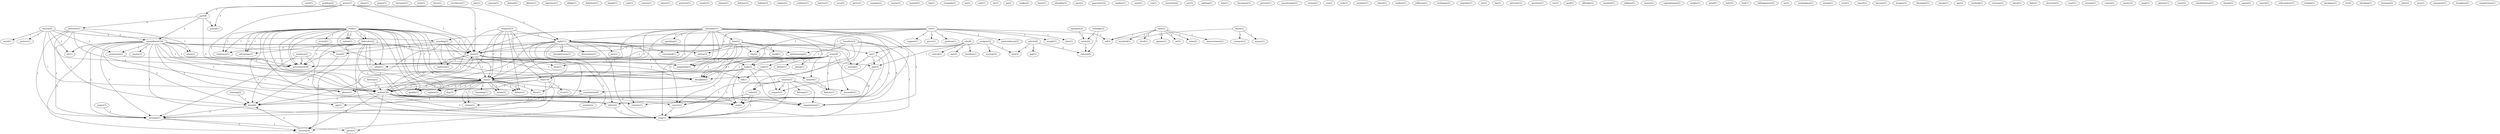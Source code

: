 digraph G {
  carry [ label="carry(1)" ];
  problem [ label="problem(2)" ];
  states [ label="states(1)" ];
  form [ label="form(1)" ];
  right [ label="right(11)" ];
  part [ label="part(8)" ];
  guard [ label="guard(1)" ];
  militia [ label="militia(28)" ];
  form [ label="form(3)" ];
  show [ label="show(1)" ];
  power [ label="power(1)" ];
  intrepret [ label="intrepret(1)" ];
  style [ label="style(1)" ];
  force [ label="force(1)" ];
  overthrow [ label="overthrow(1)" ];
  phy [ label="phy(1)" ];
  person [ label="person(1)" ];
  defend [ label="defend(1)" ];
  liberty [ label="liberty(1)" ];
  lawrence [ label="lawrence(1)" ];
  oblige [ label="oblige(1)" ];
  definition [ label="definition(1)" ];
  case [ label="case(2)" ];
  included [ label="included(1)" ];
  art [ label="art(1)" ];
  term [ label="term(2)" ];
  ammentment [ label="ammentment(1)" ];
  cited [ label="cited(1)" ];
  opinion [ label="opinion(1)" ];
  nd [ label="nd(3)" ];
  length [ label="length(1)" ];
  yale [ label="yale(1)" ];
  convey [ label="convey(1)" ];
  clause [ label="clause(1)" ];
  protects [ label="protects(1)" ];
  congress [ label="congress(3)" ];
  bear [ label="bear(10)" ];
  use [ label="use(3)" ];
  floor [ label="floor(1)" ];
  use [ label="use(2)" ];
  debate [ label="debate(1)" ];
  keep [ label="keep(6)" ];
  country [ label="country(2)" ];
  assemble [ label="assemble(1)" ];
  order [ label="order(2)" ];
  respect [ label="respect(1)" ];
  belongs [ label="belongs(1)" ];
  course [ label="course(2)" ];
  organization [ label="organization(1)" ];
  year [ label="year(3)" ];
  see [ label="see(1)" ];
  render [ label="render(1)" ];
  cite [ label="cite(1)" ];
  ammendment [ label="ammendment(2)" ];
  concluded [ label="concluded(1)" ];
  title [ label="title(2)" ];
  sought [ label="sought(1)" ];
  date [ label="date(1)" ];
  embarassing [ label="embarassing(2)" ];
  support [ label="support(1)" ];
  prove [ label="prove(1)" ];
  position [ label="position(1)" ];
  army [ label="army(9)" ];
  male [ label="male(2)" ];
  armied [ label="armied(1)" ];
  history [ label="history(1)" ];
  defeat [ label="defeat(1)" ];
  group [ label="group(1)" ];
  body [ label="body(2)" ];
  magnitude [ label="magnitude(1)" ];
  bane [ label="bane(1)" ];
  discipline [ label="discipline(1)" ];
  choose [ label="choose(1)" ];
  defense [ label="defense(1)" ];
  follows [ label="follows(3)" ];
  subject [ label="subject(1)" ];
  article [ label="article(4)" ];
  gap [ label="gap(2)" ];
  mtu [ label="mtu(3)" ];
  caltech [ label="caltech(4)" ];
  confuses [ label="confuses(1)" ];
  barrier [ label="barrier(1)" ];
  usca [ label="usca(2)" ];
  ambition [ label="ambition(1)" ];
  admit [ label="admit(1)" ];
  gerry [ label="gerry(1)" ];
  examine [ label="examine(1)" ];
  moron [ label="moron(1)" ];
  fall [ label="fall(1)" ];
  read [ label="read(2)" ];
  recital [ label="recital(1)" ];
  nation [ label="nation(1)" ];
  explain [ label="explain(1)" ];
  qualify [ label="qualify(1)" ];
  phrase [ label="phrase(1)" ];
  federalist [ label="federalist(2)" ];
  existence [ label="existence(1)" ];
  advantage [ label="advantage(1)" ];
  government [ label="government(8)" ];
  interpretation [ label="interpretation(1)" ];
  dismember [ label="dismember(1)" ];
  state [ label="state(6)" ];
  consists [ label="consists(1)" ];
  join [ label="join(1)" ];
  security [ label="security(4)" ];
  refers [ label="refers(2)" ];
  wanted [ label="wanted(1)" ];
  law [ label="law(1)" ];
  verguido [ label="verguido(1)" ];
  mr [ label="mr(1)" ];
  unit [ label="unit(1)" ];
  bu [ label="bu(1)" ];
  alexander [ label="alexander(1)" ];
  time [ label="time(2)" ];
  speaking [ label="speaking(1)" ];
  standing [ label="standing(3)" ];
  go [ label="go(1)" ];
  makes [ label="makes(2)" ];
  basis [ label="basis(1)" ];
  rboudrie [ label="rboudrie(1)" ];
  give [ label="give(1)" ];
  guarantee [ label="guarantee(2)" ];
  implies [ label="implies(1)" ];
  raise [ label="raise(1)" ];
  rep [ label="rep(1)" ];
  edu [ label="edu(8)" ];
  control [ label="control(1)" ];
  re [ label="re(1)" ];
  wpi [ label="wpi(2)" ];
  boudrie [ label="boudrie(1)" ];
  gun [ label="gun(3)" ];
  assertion [ label="assertion(2)" ];
  day [ label="day(3)" ];
  mention [ label="mention(2)" ];
  trust [ label="trust(1)" ];
  mention [ label="mention(1)" ];
  sentence [ label="sentence(5)" ];
  amendment [ label="amendment(16)" ];
  arc [ label="arc(2)" ];
  nothing [ label="nothing(1)" ];
  founding [ label="founding(1)" ];
  constitution [ label="constitution(6)" ];
  citizen [ label="citizen(1)" ];
  intent [ label="intent(2)" ];
  dept [ label="dept(1)" ];
  document [ label="document(1)" ];
  prevent [ label="prevent(1)" ];
  anachronism [ label="anachronism(1)" ];
  review [ label="review(1)" ];
  cco [ label="cco(2)" ];
  age [ label="age(1)" ];
  code [ label="code(1)" ];
  reason [ label="reason(4)" ];
  protect [ label="protect(1)" ];
  bit [ label="bit(1)" ];
  need [ label="need(1)" ];
  protection [ label="protection(2)" ];
  member [ label="member(1)" ];
  robert [ label="robert(1)" ];
  welfare [ label="welfare(1)" ];
  jefferson [ label="jefferson(1)" ];
  read [ label="read(1)" ];
  technique [ label="technique(1)" ];
  urguidez [ label="urguidez(1)" ];
  set [ label="set(1)" ];
  bar [ label="bar(1)" ];
  advocate [ label="advocate(1)" ];
  question [ label="question(1)" ];
  scripter [ label="scripter(2)" ];
  cescript [ label="cescript(2)" ];
  writes [ label="writes(3)" ];
  think [ label="think(1)" ];
  amend [ label="amend(1)" ];
  ray [ label="ray(2)" ];
  prof [ label="prof(2)" ];
  elbridge [ label="elbridge(1)" ];
  stanford [ label="stanford(1)" ];
  address [ label="address(1)" ];
  insure [ label="insure(1)" ];
  capitalization [ label="capitalization(2)" ];
  weight [ label="weight(1)" ];
  destroy [ label="destroy(2)" ];
  version [ label="version(2)" ];
  proof [ label="proof(1)" ];
  refer [ label="refer(1)" ];
  feel [ label="feel(1)" ];
  infringement [ label="infringement(2)" ];
  sir [ label="sir(1)" ];
  washington [ label="washington(1)" ];
  allow [ label="allow(1)" ];
  europe [ label="europe(1)" ];
  tech [ label="tech(1)" ];
  report [ label="report(1)" ];
  become [ label="become(1)" ];
  weapon [ label="weapon(1)" ];
  seems [ label="seems(1)" ];
  know [ label="know(1)" ];
  means [ label="means(1)" ];
  category [ label="category(1)" ];
  rhenquist [ label="rhenquist(1)" ];
  training [ label="training(2)" ];
  invade [ label="invade(1)" ];
  apr [ label="apr(1)" ];
  jrutledg [ label="jrutledg(1)" ];
  exercise [ label="exercise(1)" ];
  check [ label="check(1)" ];
  gives [ label="gives(1)" ];
  didn [ label="didn(1)" ];
  structure [ label="structure(1)" ];
  court [ label="court(1)" ];
  session [ label="session(1)" ];
  centre [ label="centre(1)" ];
  justice [ label="justice(1)" ];
  grow [ label="grow(1)" ];
  physics [ label="physics(1)" ];
  hamilton [ label="hamilton(3)" ];
  issue [ label="issue(1)" ];
  establishment [ label="establishment(1)" ];
  lincoln [ label="lincoln(1)" ];
  aaron [ label="aaron(2)" ];
  march [ label="march(1)" ];
  rutledge [ label="rutledge(2)" ];
  wrote [ label="wrote(2)" ];
  tpinnpcn [ label="tpinnpcn(2)" ];
  subcomittee [ label="subcomittee(1)" ];
  include [ label="include(1)" ];
  michigan [ label="michigan(1)" ];
  try [ label="try(2)" ];
  madison [ label="madison(1)" ];
  abraham [ label="abraham(1)" ];
  levinson [ label="levinson(2)" ];
  john [ label="john(2)" ];
  june [ label="june(1)" ];
  paper [ label="paper(7)" ];
  argument [ label="argument(1)" ];
  houghton [ label="houghton(1)" ];
  consititution [ label="consititution(1)" ];
  states -> form [ label="1" ];
  states -> right [ label="1" ];
  states -> part [ label="1" ];
  states -> guard [ label="1" ];
  states -> militia [ label="1" ];
  states -> form [ label="1" ];
  case -> included [ label="1" ];
  case -> art [ label="1" ];
  case -> term [ label="1" ];
  case -> ammentment [ label="1" ];
  case -> cited [ label="1" ];
  case -> opinion [ label="1" ];
  case -> nd [ label="1" ];
  congress -> right [ label="1" ];
  congress -> bear [ label="1" ];
  congress -> use [ label="1" ];
  congress -> floor [ label="1" ];
  congress -> use [ label="1" ];
  congress -> debate [ label="1" ];
  congress -> militia [ label="1" ];
  congress -> keep [ label="1" ];
  country -> assemble [ label="1" ];
  country -> order [ label="1" ];
  country -> respect [ label="1" ];
  country -> belongs [ label="1" ];
  country -> course [ label="1" ];
  country -> organization [ label="1" ];
  country -> year [ label="1" ];
  country -> see [ label="1" ];
  cite -> right [ label="1" ];
  cite -> ammendment [ label="1" ];
  cite -> concluded [ label="1" ];
  cite -> title [ label="1" ];
  cite -> sought [ label="1" ];
  cite -> date [ label="1" ];
  cite -> embarassing [ label="1" ];
  cite -> support [ label="1" ];
  cite -> prove [ label="1" ];
  cite -> nd [ label="1" ];
  cite -> position [ label="1" ];
  army -> male [ label="1" ];
  army -> armied [ label="1" ];
  army -> history [ label="1" ];
  army -> defeat [ label="1" ];
  army -> use [ label="2" ];
  army -> group [ label="1" ];
  army -> body [ label="2" ];
  army -> use [ label="2" ];
  army -> magnitude [ label="2" ];
  army -> bane [ label="1" ];
  army -> discipline [ label="2" ];
  army -> year [ label="1" ];
  article -> gap [ label="2" ];
  article -> mtu [ label="1" ];
  article -> caltech [ label="2" ];
  form -> ambition [ label="1" ];
  form -> use [ label="1" ];
  form -> admit [ label="1" ];
  form -> body [ label="1" ];
  form -> use [ label="1" ];
  form -> militia [ label="1" ];
  form -> magnitude [ label="1" ];
  form -> discipline [ label="1" ];
  male -> armied [ label="1" ];
  male -> fall [ label="1" ];
  read -> ambition [ label="1" ];
  read -> recital [ label="1" ];
  read -> use [ label="1" ];
  read -> admit [ label="1" ];
  read -> nation [ label="1" ];
  read -> use [ label="1" ];
  read -> explain [ label="1" ];
  read -> qualify [ label="1" ];
  read -> phrase [ label="1" ];
  read -> militia [ label="1" ];
  read -> federalist [ label="1" ];
  read -> existence [ label="1" ];
  read -> form [ label="1" ];
  read -> advantage [ label="1" ];
  read -> government [ label="1" ];
  right -> interpretation [ label="1" ];
  right -> bear [ label="5" ];
  right -> concluded [ label="1" ];
  right -> title [ label="1" ];
  right -> dismember [ label="2" ];
  right -> embarassing [ label="1" ];
  right -> fall [ label="1" ];
  right -> state [ label="1" ];
  right -> militia [ label="1" ];
  right -> consists [ label="1" ];
  right -> join [ label="1" ];
  right -> security [ label="1" ];
  right -> form [ label="1" ];
  right -> refers [ label="1" ];
  right -> year [ label="1" ];
  right -> keep [ label="3" ];
  alexander -> use [ label="1" ];
  alexander -> assemble [ label="1" ];
  alexander -> order [ label="1" ];
  alexander -> time [ label="1" ];
  alexander -> respect [ label="1" ];
  alexander -> use [ label="1" ];
  alexander -> speaking [ label="1" ];
  alexander -> standing [ label="1" ];
  alexander -> militia [ label="1" ];
  alexander -> magnitude [ label="1" ];
  alexander -> course [ label="1" ];
  alexander -> organization [ label="1" ];
  alexander -> form [ label="1" ];
  alexander -> discipline [ label="1" ];
  alexander -> year [ label="1" ];
  alexander -> government [ label="1" ];
  alexander -> see [ label="1" ];
  armied -> history [ label="1" ];
  edu -> control [ label="1" ];
  edu -> re [ label="1" ];
  edu -> wpi [ label="1" ];
  edu -> boudrie [ label="1" ];
  edu -> gun [ label="1" ];
  bear -> day [ label="1" ];
  bear -> mention [ label="2" ];
  bear -> militia [ label="2" ];
  bear -> trust [ label="1" ];
  bear -> mention [ label="2" ];
  part -> guard [ label="2" ];
  part -> sentence [ label="4" ];
  part -> amendment [ label="2" ];
  part -> militia [ label="2" ];
  use -> founding [ label="1" ];
  use -> day [ label="1" ];
  use -> constitution [ label="1" ];
  use -> floor [ label="1" ];
  use -> explain [ label="1" ];
  use -> qualify [ label="1" ];
  use -> phrase [ label="1" ];
  use -> debate [ label="1" ];
  use -> militia [ label="1" ];
  use -> citizen [ label="1" ];
  use -> intent [ label="1" ];
  day -> age [ label="1" ];
  reason -> protect [ label="1" ];
  reason -> age [ label="1" ];
  reason -> standing [ label="2" ];
  reason -> bit [ label="1" ];
  reason -> need [ label="1" ];
  reason -> protection [ label="2" ];
  reason -> government [ label="1" ];
  read -> admit [ label="1" ];
  read -> nation [ label="1" ];
  read -> use [ label="1" ];
  read -> explain [ label="1" ];
  read -> qualify [ label="1" ];
  read -> phrase [ label="1" ];
  read -> militia [ label="1" ];
  read -> federalist [ label="1" ];
  read -> existence [ label="1" ];
  read -> form [ label="1" ];
  read -> advantage [ label="1" ];
  read -> government [ label="1" ];
  order -> course [ label="1" ];
  order -> year [ label="1" ];
  order -> see [ label="1" ];
  scripter -> mtu [ label="1" ];
  scripter -> cescript [ label="1" ];
  scripter -> writes [ label="1" ];
  time -> think [ label="1" ];
  time -> constitution [ label="1" ];
  time -> body [ label="1" ];
  time -> re [ label="1" ];
  time -> use [ label="1" ];
  time -> magnitude [ label="1" ];
  time -> amend [ label="1" ];
  time -> form [ label="1" ];
  time -> discipline [ label="1" ];
  time -> government [ label="1" ];
  destroy -> militia [ label="1" ];
  constitution -> version [ label="4" ];
  constitution -> citizen [ label="1" ];
  body -> respect [ label="1" ];
  body -> use [ label="1" ];
  body -> course [ label="1" ];
  body -> organization [ label="1" ];
  body -> discipline [ label="1" ];
  body -> year [ label="1" ];
  body -> see [ label="1" ];
  re -> consists [ label="1" ];
  re -> amend [ label="1" ];
  re -> gun [ label="1" ];
  sentence -> amendment [ label="3" ];
  sentence -> mention [ label="1" ];
  sentence -> militia [ label="1" ];
  sentence -> allow [ label="1" ];
  sentence -> keep [ label="1" ];
  sentence -> mention [ label="1" ];
  use -> explain [ label="1" ];
  use -> qualify [ label="1" ];
  use -> phrase [ label="1" ];
  use -> debate [ label="1" ];
  use -> militia [ label="1" ];
  use -> citizen [ label="1" ];
  use -> intent [ label="1" ];
  amendment -> state [ label="5" ];
  amendment -> seems [ label="1" ];
  amendment -> mention [ label="1" ];
  amendment -> debate [ label="1" ];
  amendment -> militia [ label="5" ];
  amendment -> bit [ label="1" ];
  amendment -> protection [ label="1" ];
  amendment -> allow [ label="1" ];
  amendment -> gun [ label="1" ];
  amendment -> security [ label="3" ];
  amendment -> form [ label="1" ];
  amendment -> refers [ label="2" ];
  amendment -> year [ label="1" ];
  amendment -> writes [ label="2" ];
  amendment -> government [ label="1" ];
  amendment -> keep [ label="3" ];
  amendment -> mention [ label="1" ];
  standing -> magnitude [ label="1" ];
  standing -> bane [ label="1" ];
  standing -> form [ label="1" ];
  standing -> discipline [ label="1" ];
  standing -> year [ label="1" ];
  standing -> government [ label="1" ];
  know -> means [ label="1" ];
  know -> nd [ label="1" ];
  know -> category [ label="1" ];
  training -> keep [ label="1" ];
  state -> keep [ label="4" ];
  mention -> gives [ label="1" ];
  mention -> security [ label="1" ];
  militia -> gives [ label="2" ];
  militia -> consists [ label="1" ];
  militia -> course [ label="3" ];
  militia -> organization [ label="2" ];
  militia -> security [ label="6" ];
  militia -> form [ label="1" ];
  militia -> refers [ label="1" ];
  militia -> year [ label="3" ];
  militia -> see [ label="2" ];
  militia -> keep [ label="5" ];
  protection -> government [ label="1" ];
  course -> year [ label="1" ];
  hamilton -> organization [ label="1" ];
  hamilton -> form [ label="1" ];
  hamilton -> discipline [ label="1" ];
  hamilton -> year [ label="1" ];
  hamilton -> government [ label="1" ];
  hamilton -> see [ label="1" ];
  federalist -> organization [ label="1" ];
  federalist -> security [ label="1" ];
  federalist -> existence [ label="2" ];
  federalist -> form [ label="3" ];
  federalist -> discipline [ label="1" ];
  federalist -> year [ label="1" ];
  federalist -> advantage [ label="2" ];
  federalist -> government [ label="3" ];
  federalist -> see [ label="1" ];
  federalist -> mention [ label="1" ];
  gun -> refers [ label="1" ];
  security -> keep [ label="2" ];
  rutledge -> wrote [ label="1" ];
  rutledge -> caltech [ label="1" ];
  tpinnpcn -> wrote [ label="1" ];
  form -> discipline [ label="1" ];
  refers -> year [ label="1" ];
  wrote -> caltech [ label="1" ];
  madison -> government [ label="1" ];
  madison -> see [ label="1" ];
  madison -> keep [ label="1" ];
  paper -> mention [ label="1" ];
  keep -> mention [ label="2" ];
}
